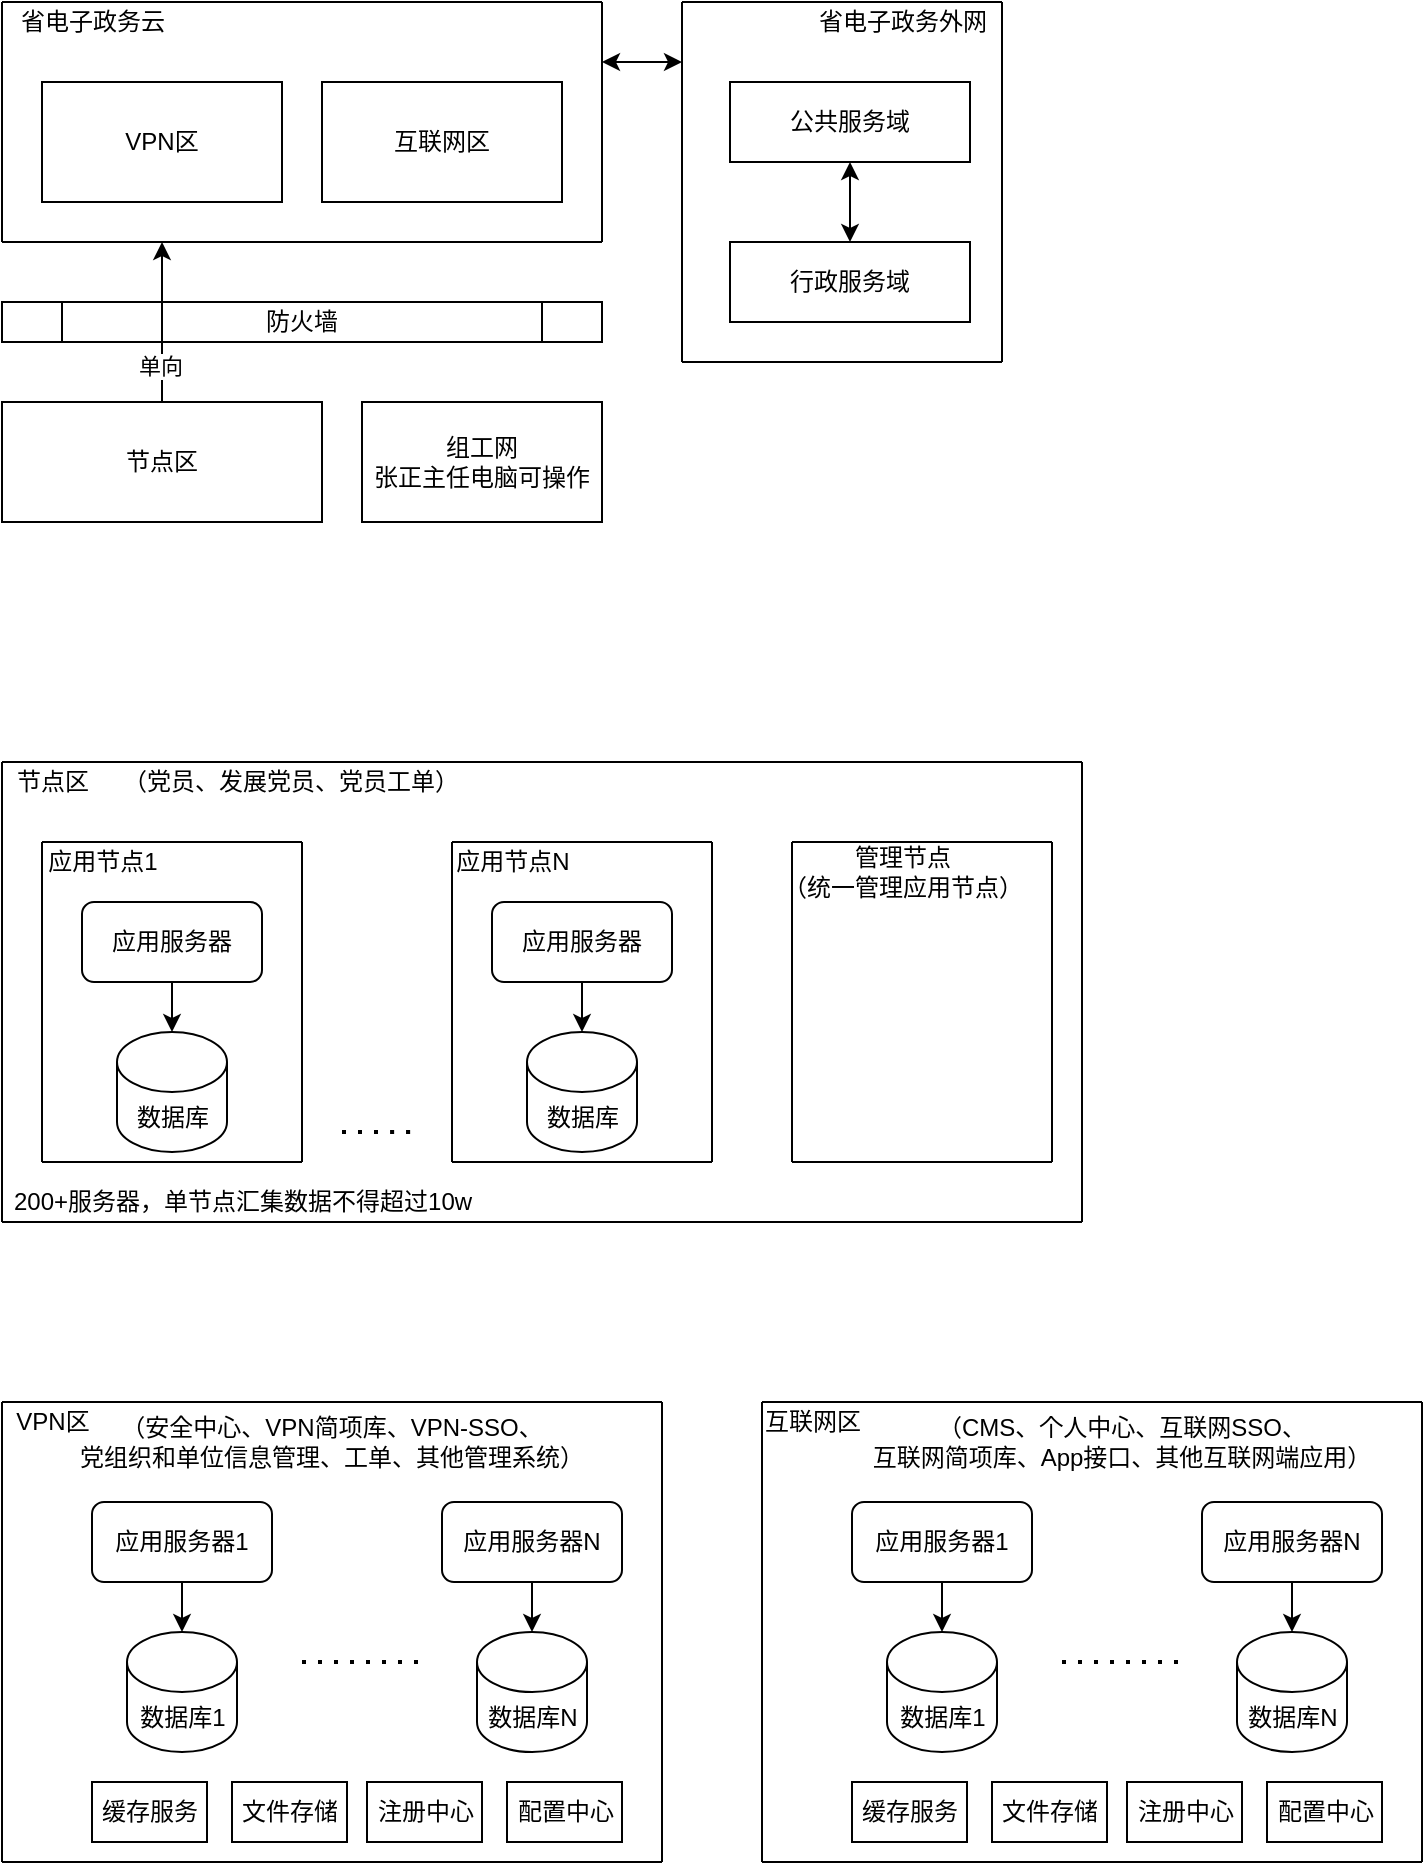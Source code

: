 <mxfile version="14.2.9" type="github">
  <diagram id="SYbEgcinNRKj9kmDJbq_" name="Page-1">
    <mxGraphModel dx="817" dy="430" grid="1" gridSize="10" guides="1" tooltips="1" connect="1" arrows="1" fold="1" page="1" pageScale="1" pageWidth="827" pageHeight="1169" math="0" shadow="0">
      <root>
        <mxCell id="0" />
        <mxCell id="1" parent="0" />
        <mxCell id="ao2a46Y-bcIXZqaaUjhU-2" value="VPN区" style="rounded=0;whiteSpace=wrap;html=1;" parent="1" vertex="1">
          <mxGeometry x="90" y="80" width="120" height="60" as="geometry" />
        </mxCell>
        <mxCell id="ao2a46Y-bcIXZqaaUjhU-3" value="互联网区" style="rounded=0;whiteSpace=wrap;html=1;" parent="1" vertex="1">
          <mxGeometry x="230" y="80" width="120" height="60" as="geometry" />
        </mxCell>
        <mxCell id="ao2a46Y-bcIXZqaaUjhU-4" value="节点区" style="rounded=0;whiteSpace=wrap;html=1;" parent="1" vertex="1">
          <mxGeometry x="70" y="240" width="160" height="60" as="geometry" />
        </mxCell>
        <mxCell id="ao2a46Y-bcIXZqaaUjhU-5" value="组工网&lt;br&gt;张正主任电脑可操作" style="rounded=0;whiteSpace=wrap;html=1;" parent="1" vertex="1">
          <mxGeometry x="250" y="240" width="120" height="60" as="geometry" />
        </mxCell>
        <mxCell id="ao2a46Y-bcIXZqaaUjhU-7" value="" style="endArrow=none;html=1;" parent="1" edge="1">
          <mxGeometry width="50" height="50" relative="1" as="geometry">
            <mxPoint x="70" y="160" as="sourcePoint" />
            <mxPoint x="70" y="40" as="targetPoint" />
          </mxGeometry>
        </mxCell>
        <mxCell id="ao2a46Y-bcIXZqaaUjhU-8" value="" style="endArrow=none;html=1;" parent="1" edge="1">
          <mxGeometry width="50" height="50" relative="1" as="geometry">
            <mxPoint x="70" y="160" as="sourcePoint" />
            <mxPoint x="370" y="160" as="targetPoint" />
          </mxGeometry>
        </mxCell>
        <mxCell id="ao2a46Y-bcIXZqaaUjhU-9" value="" style="endArrow=none;html=1;" parent="1" edge="1">
          <mxGeometry width="50" height="50" relative="1" as="geometry">
            <mxPoint x="70" y="40" as="sourcePoint" />
            <mxPoint x="370" y="40" as="targetPoint" />
          </mxGeometry>
        </mxCell>
        <mxCell id="ao2a46Y-bcIXZqaaUjhU-10" value="" style="endArrow=none;html=1;" parent="1" edge="1">
          <mxGeometry width="50" height="50" relative="1" as="geometry">
            <mxPoint x="370" y="160" as="sourcePoint" />
            <mxPoint x="370" y="40" as="targetPoint" />
          </mxGeometry>
        </mxCell>
        <mxCell id="ao2a46Y-bcIXZqaaUjhU-11" value="省电子政务云" style="text;html=1;align=center;verticalAlign=middle;resizable=0;points=[];autosize=1;" parent="1" vertex="1">
          <mxGeometry x="70" y="40" width="90" height="20" as="geometry" />
        </mxCell>
        <mxCell id="ao2a46Y-bcIXZqaaUjhU-12" value="防火墙" style="shape=process;whiteSpace=wrap;html=1;backgroundOutline=1;" parent="1" vertex="1">
          <mxGeometry x="70" y="190" width="300" height="20" as="geometry" />
        </mxCell>
        <mxCell id="ao2a46Y-bcIXZqaaUjhU-13" value="" style="endArrow=classic;html=1;exitX=0.5;exitY=0;exitDx=0;exitDy=0;" parent="1" source="ao2a46Y-bcIXZqaaUjhU-4" edge="1">
          <mxGeometry width="50" height="50" relative="1" as="geometry">
            <mxPoint x="280" y="210" as="sourcePoint" />
            <mxPoint x="150" y="160" as="targetPoint" />
          </mxGeometry>
        </mxCell>
        <mxCell id="ao2a46Y-bcIXZqaaUjhU-14" value="单向" style="edgeLabel;html=1;align=center;verticalAlign=middle;resizable=0;points=[];" parent="ao2a46Y-bcIXZqaaUjhU-13" vertex="1" connectable="0">
          <mxGeometry x="-0.543" y="1" relative="1" as="geometry">
            <mxPoint as="offset" />
          </mxGeometry>
        </mxCell>
        <mxCell id="ao2a46Y-bcIXZqaaUjhU-15" value="公共服务域" style="rounded=0;whiteSpace=wrap;html=1;" parent="1" vertex="1">
          <mxGeometry x="434" y="80" width="120" height="40" as="geometry" />
        </mxCell>
        <mxCell id="ao2a46Y-bcIXZqaaUjhU-16" value="行政服务域" style="rounded=0;whiteSpace=wrap;html=1;" parent="1" vertex="1">
          <mxGeometry x="434" y="160" width="120" height="40" as="geometry" />
        </mxCell>
        <mxCell id="ao2a46Y-bcIXZqaaUjhU-19" value="" style="endArrow=none;html=1;" parent="1" edge="1">
          <mxGeometry width="50" height="50" relative="1" as="geometry">
            <mxPoint x="410" y="220" as="sourcePoint" />
            <mxPoint x="410" y="40" as="targetPoint" />
          </mxGeometry>
        </mxCell>
        <mxCell id="ao2a46Y-bcIXZqaaUjhU-20" value="" style="endArrow=none;html=1;" parent="1" edge="1">
          <mxGeometry width="50" height="50" relative="1" as="geometry">
            <mxPoint x="570" y="220" as="sourcePoint" />
            <mxPoint x="570" y="40" as="targetPoint" />
          </mxGeometry>
        </mxCell>
        <mxCell id="ao2a46Y-bcIXZqaaUjhU-21" value="" style="endArrow=classic;startArrow=classic;html=1;entryX=0.5;entryY=1;entryDx=0;entryDy=0;" parent="1" source="ao2a46Y-bcIXZqaaUjhU-16" target="ao2a46Y-bcIXZqaaUjhU-15" edge="1">
          <mxGeometry width="50" height="50" relative="1" as="geometry">
            <mxPoint x="320" y="200" as="sourcePoint" />
            <mxPoint x="370" y="150" as="targetPoint" />
          </mxGeometry>
        </mxCell>
        <mxCell id="ao2a46Y-bcIXZqaaUjhU-24" value="" style="endArrow=none;html=1;" parent="1" edge="1">
          <mxGeometry width="50" height="50" relative="1" as="geometry">
            <mxPoint x="410" y="220" as="sourcePoint" />
            <mxPoint x="570" y="220" as="targetPoint" />
          </mxGeometry>
        </mxCell>
        <mxCell id="ao2a46Y-bcIXZqaaUjhU-25" value="" style="endArrow=none;html=1;" parent="1" edge="1">
          <mxGeometry width="50" height="50" relative="1" as="geometry">
            <mxPoint x="410" y="40" as="sourcePoint" />
            <mxPoint x="570" y="40" as="targetPoint" />
          </mxGeometry>
        </mxCell>
        <mxCell id="ao2a46Y-bcIXZqaaUjhU-26" value="省电子政务外网" style="text;html=1;align=center;verticalAlign=middle;resizable=0;points=[];autosize=1;" parent="1" vertex="1">
          <mxGeometry x="470" y="40" width="100" height="20" as="geometry" />
        </mxCell>
        <mxCell id="ao2a46Y-bcIXZqaaUjhU-27" value="" style="endArrow=classic;startArrow=classic;html=1;" parent="1" edge="1">
          <mxGeometry width="50" height="50" relative="1" as="geometry">
            <mxPoint x="370" y="70" as="sourcePoint" />
            <mxPoint x="410" y="70" as="targetPoint" />
          </mxGeometry>
        </mxCell>
        <mxCell id="ao2a46Y-bcIXZqaaUjhU-29" value="应用服务器" style="rounded=1;whiteSpace=wrap;html=1;" parent="1" vertex="1">
          <mxGeometry x="110" y="490" width="90" height="40" as="geometry" />
        </mxCell>
        <mxCell id="ao2a46Y-bcIXZqaaUjhU-33" value="数据库" style="shape=cylinder3;whiteSpace=wrap;html=1;boundedLbl=1;backgroundOutline=1;size=15;" parent="1" vertex="1">
          <mxGeometry x="127.5" y="555" width="55" height="60" as="geometry" />
        </mxCell>
        <mxCell id="ao2a46Y-bcIXZqaaUjhU-34" value="" style="endArrow=classic;html=1;exitX=0.5;exitY=1;exitDx=0;exitDy=0;" parent="1" source="ao2a46Y-bcIXZqaaUjhU-29" target="ao2a46Y-bcIXZqaaUjhU-33" edge="1">
          <mxGeometry width="50" height="50" relative="1" as="geometry">
            <mxPoint x="290" y="540" as="sourcePoint" />
            <mxPoint x="340" y="490" as="targetPoint" />
          </mxGeometry>
        </mxCell>
        <mxCell id="ao2a46Y-bcIXZqaaUjhU-35" value="" style="endArrow=none;html=1;" parent="1" edge="1">
          <mxGeometry width="50" height="50" relative="1" as="geometry">
            <mxPoint x="90" y="620" as="sourcePoint" />
            <mxPoint x="90" y="460" as="targetPoint" />
          </mxGeometry>
        </mxCell>
        <mxCell id="ao2a46Y-bcIXZqaaUjhU-36" value="" style="endArrow=none;html=1;" parent="1" edge="1">
          <mxGeometry width="50" height="50" relative="1" as="geometry">
            <mxPoint x="90" y="460" as="sourcePoint" />
            <mxPoint x="220" y="460" as="targetPoint" />
          </mxGeometry>
        </mxCell>
        <mxCell id="ao2a46Y-bcIXZqaaUjhU-37" value="" style="endArrow=none;html=1;" parent="1" edge="1">
          <mxGeometry width="50" height="50" relative="1" as="geometry">
            <mxPoint x="220" y="620" as="sourcePoint" />
            <mxPoint x="220" y="460" as="targetPoint" />
          </mxGeometry>
        </mxCell>
        <mxCell id="ao2a46Y-bcIXZqaaUjhU-38" value="" style="endArrow=none;html=1;" parent="1" edge="1">
          <mxGeometry width="50" height="50" relative="1" as="geometry">
            <mxPoint x="90" y="620" as="sourcePoint" />
            <mxPoint x="220" y="620" as="targetPoint" />
          </mxGeometry>
        </mxCell>
        <mxCell id="ao2a46Y-bcIXZqaaUjhU-39" value="应用节点1" style="text;html=1;align=center;verticalAlign=middle;resizable=0;points=[];autosize=1;" parent="1" vertex="1">
          <mxGeometry x="85" y="460" width="70" height="20" as="geometry" />
        </mxCell>
        <mxCell id="ao2a46Y-bcIXZqaaUjhU-40" value="应用服务器" style="rounded=1;whiteSpace=wrap;html=1;" parent="1" vertex="1">
          <mxGeometry x="315" y="490" width="90" height="40" as="geometry" />
        </mxCell>
        <mxCell id="ao2a46Y-bcIXZqaaUjhU-41" value="数据库" style="shape=cylinder3;whiteSpace=wrap;html=1;boundedLbl=1;backgroundOutline=1;size=15;" parent="1" vertex="1">
          <mxGeometry x="332.5" y="555" width="55" height="60" as="geometry" />
        </mxCell>
        <mxCell id="ao2a46Y-bcIXZqaaUjhU-42" value="" style="endArrow=classic;html=1;exitX=0.5;exitY=1;exitDx=0;exitDy=0;" parent="1" source="ao2a46Y-bcIXZqaaUjhU-40" target="ao2a46Y-bcIXZqaaUjhU-41" edge="1">
          <mxGeometry width="50" height="50" relative="1" as="geometry">
            <mxPoint x="495" y="540" as="sourcePoint" />
            <mxPoint x="545" y="490" as="targetPoint" />
          </mxGeometry>
        </mxCell>
        <mxCell id="ao2a46Y-bcIXZqaaUjhU-43" value="" style="endArrow=none;html=1;" parent="1" edge="1">
          <mxGeometry width="50" height="50" relative="1" as="geometry">
            <mxPoint x="295" y="620" as="sourcePoint" />
            <mxPoint x="295" y="460" as="targetPoint" />
          </mxGeometry>
        </mxCell>
        <mxCell id="ao2a46Y-bcIXZqaaUjhU-44" value="" style="endArrow=none;html=1;" parent="1" edge="1">
          <mxGeometry width="50" height="50" relative="1" as="geometry">
            <mxPoint x="295" y="460" as="sourcePoint" />
            <mxPoint x="425" y="460" as="targetPoint" />
          </mxGeometry>
        </mxCell>
        <mxCell id="ao2a46Y-bcIXZqaaUjhU-45" value="" style="endArrow=none;html=1;" parent="1" edge="1">
          <mxGeometry width="50" height="50" relative="1" as="geometry">
            <mxPoint x="425" y="620" as="sourcePoint" />
            <mxPoint x="425" y="460" as="targetPoint" />
          </mxGeometry>
        </mxCell>
        <mxCell id="ao2a46Y-bcIXZqaaUjhU-46" value="" style="endArrow=none;html=1;" parent="1" edge="1">
          <mxGeometry width="50" height="50" relative="1" as="geometry">
            <mxPoint x="295" y="620" as="sourcePoint" />
            <mxPoint x="425" y="620" as="targetPoint" />
          </mxGeometry>
        </mxCell>
        <mxCell id="ao2a46Y-bcIXZqaaUjhU-47" value="应用节点N" style="text;html=1;align=center;verticalAlign=middle;resizable=0;points=[];autosize=1;" parent="1" vertex="1">
          <mxGeometry x="290" y="460" width="70" height="20" as="geometry" />
        </mxCell>
        <mxCell id="ao2a46Y-bcIXZqaaUjhU-48" value="" style="endArrow=none;dashed=1;html=1;dashPattern=1 3;strokeWidth=2;" parent="1" edge="1">
          <mxGeometry width="50" height="50" relative="1" as="geometry">
            <mxPoint x="240" y="605" as="sourcePoint" />
            <mxPoint x="280" y="605" as="targetPoint" />
            <Array as="points">
              <mxPoint x="270" y="605" />
            </Array>
          </mxGeometry>
        </mxCell>
        <mxCell id="ao2a46Y-bcIXZqaaUjhU-49" value="" style="endArrow=none;html=1;" parent="1" edge="1">
          <mxGeometry width="50" height="50" relative="1" as="geometry">
            <mxPoint x="70" y="650" as="sourcePoint" />
            <mxPoint x="70" y="420" as="targetPoint" />
          </mxGeometry>
        </mxCell>
        <mxCell id="ao2a46Y-bcIXZqaaUjhU-50" value="" style="endArrow=none;html=1;" parent="1" edge="1">
          <mxGeometry width="50" height="50" relative="1" as="geometry">
            <mxPoint x="70" y="650" as="sourcePoint" />
            <mxPoint x="610" y="650" as="targetPoint" />
          </mxGeometry>
        </mxCell>
        <mxCell id="ao2a46Y-bcIXZqaaUjhU-51" value="" style="endArrow=none;html=1;" parent="1" edge="1">
          <mxGeometry width="50" height="50" relative="1" as="geometry">
            <mxPoint x="610" y="650" as="sourcePoint" />
            <mxPoint x="610" y="420" as="targetPoint" />
          </mxGeometry>
        </mxCell>
        <mxCell id="ao2a46Y-bcIXZqaaUjhU-52" value="" style="endArrow=none;html=1;" parent="1" edge="1">
          <mxGeometry width="50" height="50" relative="1" as="geometry">
            <mxPoint x="70" y="420" as="sourcePoint" />
            <mxPoint x="610" y="420" as="targetPoint" />
          </mxGeometry>
        </mxCell>
        <mxCell id="ao2a46Y-bcIXZqaaUjhU-53" value="节点区" style="text;html=1;align=center;verticalAlign=middle;resizable=0;points=[];autosize=1;" parent="1" vertex="1">
          <mxGeometry x="70" y="420" width="50" height="20" as="geometry" />
        </mxCell>
        <mxCell id="ao2a46Y-bcIXZqaaUjhU-54" value="（党员、发展党员、党员工单）" style="text;html=1;strokeColor=none;fillColor=none;align=center;verticalAlign=middle;whiteSpace=wrap;rounded=0;" parent="1" vertex="1">
          <mxGeometry x="127.5" y="420" width="172.5" height="20" as="geometry" />
        </mxCell>
        <mxCell id="ao2a46Y-bcIXZqaaUjhU-58" value="" style="endArrow=none;html=1;" parent="1" edge="1">
          <mxGeometry width="50" height="50" relative="1" as="geometry">
            <mxPoint x="465" y="620" as="sourcePoint" />
            <mxPoint x="465" y="460" as="targetPoint" />
          </mxGeometry>
        </mxCell>
        <mxCell id="ao2a46Y-bcIXZqaaUjhU-59" value="" style="endArrow=none;html=1;" parent="1" edge="1">
          <mxGeometry width="50" height="50" relative="1" as="geometry">
            <mxPoint x="465" y="460" as="sourcePoint" />
            <mxPoint x="595" y="460" as="targetPoint" />
          </mxGeometry>
        </mxCell>
        <mxCell id="ao2a46Y-bcIXZqaaUjhU-60" value="" style="endArrow=none;html=1;" parent="1" edge="1">
          <mxGeometry width="50" height="50" relative="1" as="geometry">
            <mxPoint x="595" y="620" as="sourcePoint" />
            <mxPoint x="595" y="460" as="targetPoint" />
          </mxGeometry>
        </mxCell>
        <mxCell id="ao2a46Y-bcIXZqaaUjhU-61" value="" style="endArrow=none;html=1;" parent="1" edge="1">
          <mxGeometry width="50" height="50" relative="1" as="geometry">
            <mxPoint x="465" y="620" as="sourcePoint" />
            <mxPoint x="595" y="620" as="targetPoint" />
          </mxGeometry>
        </mxCell>
        <mxCell id="ao2a46Y-bcIXZqaaUjhU-62" value="管理节点&lt;br&gt;（统一管理应用节点）" style="text;html=1;align=center;verticalAlign=middle;resizable=0;points=[];autosize=1;" parent="1" vertex="1">
          <mxGeometry x="450" y="460" width="140" height="30" as="geometry" />
        </mxCell>
        <mxCell id="ao2a46Y-bcIXZqaaUjhU-63" value="200+服务器，单节点汇集数据不得超过10w" style="text;html=1;align=center;verticalAlign=middle;resizable=0;points=[];autosize=1;" parent="1" vertex="1">
          <mxGeometry x="70" y="630" width="240" height="20" as="geometry" />
        </mxCell>
        <mxCell id="ao2a46Y-bcIXZqaaUjhU-64" value="应用服务器1" style="rounded=1;whiteSpace=wrap;html=1;" parent="1" vertex="1">
          <mxGeometry x="115" y="790" width="90" height="40" as="geometry" />
        </mxCell>
        <mxCell id="ao2a46Y-bcIXZqaaUjhU-65" value="数据库1" style="shape=cylinder3;whiteSpace=wrap;html=1;boundedLbl=1;backgroundOutline=1;size=15;" parent="1" vertex="1">
          <mxGeometry x="132.5" y="855" width="55" height="60" as="geometry" />
        </mxCell>
        <mxCell id="ao2a46Y-bcIXZqaaUjhU-66" value="" style="endArrow=classic;html=1;exitX=0.5;exitY=1;exitDx=0;exitDy=0;" parent="1" source="ao2a46Y-bcIXZqaaUjhU-64" target="ao2a46Y-bcIXZqaaUjhU-65" edge="1">
          <mxGeometry width="50" height="50" relative="1" as="geometry">
            <mxPoint x="295" y="840" as="sourcePoint" />
            <mxPoint x="345" y="790" as="targetPoint" />
          </mxGeometry>
        </mxCell>
        <mxCell id="ao2a46Y-bcIXZqaaUjhU-72" value="应用服务器N" style="rounded=1;whiteSpace=wrap;html=1;" parent="1" vertex="1">
          <mxGeometry x="290" y="790" width="90" height="40" as="geometry" />
        </mxCell>
        <mxCell id="ao2a46Y-bcIXZqaaUjhU-73" value="数据库N" style="shape=cylinder3;whiteSpace=wrap;html=1;boundedLbl=1;backgroundOutline=1;size=15;" parent="1" vertex="1">
          <mxGeometry x="307.5" y="855" width="55" height="60" as="geometry" />
        </mxCell>
        <mxCell id="ao2a46Y-bcIXZqaaUjhU-74" value="" style="endArrow=classic;html=1;exitX=0.5;exitY=1;exitDx=0;exitDy=0;" parent="1" source="ao2a46Y-bcIXZqaaUjhU-72" target="ao2a46Y-bcIXZqaaUjhU-73" edge="1">
          <mxGeometry width="50" height="50" relative="1" as="geometry">
            <mxPoint x="470" y="840" as="sourcePoint" />
            <mxPoint x="520" y="790" as="targetPoint" />
          </mxGeometry>
        </mxCell>
        <mxCell id="ao2a46Y-bcIXZqaaUjhU-81" value="" style="endArrow=none;html=1;" parent="1" edge="1">
          <mxGeometry width="50" height="50" relative="1" as="geometry">
            <mxPoint x="70" y="970" as="sourcePoint" />
            <mxPoint x="70" y="740" as="targetPoint" />
          </mxGeometry>
        </mxCell>
        <mxCell id="ao2a46Y-bcIXZqaaUjhU-82" value="" style="endArrow=none;html=1;" parent="1" edge="1">
          <mxGeometry width="50" height="50" relative="1" as="geometry">
            <mxPoint x="70" y="970" as="sourcePoint" />
            <mxPoint x="400" y="970" as="targetPoint" />
          </mxGeometry>
        </mxCell>
        <mxCell id="ao2a46Y-bcIXZqaaUjhU-83" value="" style="endArrow=none;html=1;" parent="1" edge="1">
          <mxGeometry width="50" height="50" relative="1" as="geometry">
            <mxPoint x="400" y="970" as="sourcePoint" />
            <mxPoint x="400" y="740" as="targetPoint" />
          </mxGeometry>
        </mxCell>
        <mxCell id="ao2a46Y-bcIXZqaaUjhU-84" value="" style="endArrow=none;html=1;" parent="1" edge="1">
          <mxGeometry width="50" height="50" relative="1" as="geometry">
            <mxPoint x="70" y="740" as="sourcePoint" />
            <mxPoint x="400" y="740" as="targetPoint" />
          </mxGeometry>
        </mxCell>
        <mxCell id="ao2a46Y-bcIXZqaaUjhU-85" value="VPN区" style="text;html=1;align=center;verticalAlign=middle;resizable=0;points=[];autosize=1;" parent="1" vertex="1">
          <mxGeometry x="70" y="740" width="50" height="20" as="geometry" />
        </mxCell>
        <mxCell id="ao2a46Y-bcIXZqaaUjhU-86" value="（安全中心、VPN简项库、VPN-SSO、&lt;br&gt;党组织和单位信息管理、工单、其他管理系统）" style="text;html=1;strokeColor=none;fillColor=none;align=center;verticalAlign=middle;whiteSpace=wrap;rounded=0;" parent="1" vertex="1">
          <mxGeometry x="100" y="750" width="270" height="20" as="geometry" />
        </mxCell>
        <mxCell id="ao2a46Y-bcIXZqaaUjhU-93" value="" style="endArrow=none;dashed=1;html=1;dashPattern=1 3;strokeWidth=2;" parent="1" edge="1">
          <mxGeometry width="50" height="50" relative="1" as="geometry">
            <mxPoint x="220" y="870" as="sourcePoint" />
            <mxPoint x="280" y="870" as="targetPoint" />
          </mxGeometry>
        </mxCell>
        <mxCell id="ao2a46Y-bcIXZqaaUjhU-94" value="缓存服务" style="rounded=0;whiteSpace=wrap;html=1;" parent="1" vertex="1">
          <mxGeometry x="115" y="930" width="57.5" height="30" as="geometry" />
        </mxCell>
        <mxCell id="ao2a46Y-bcIXZqaaUjhU-95" value="文件存储" style="rounded=0;whiteSpace=wrap;html=1;" parent="1" vertex="1">
          <mxGeometry x="185" y="930" width="57.5" height="30" as="geometry" />
        </mxCell>
        <mxCell id="ao2a46Y-bcIXZqaaUjhU-96" value="注册中心" style="rounded=0;whiteSpace=wrap;html=1;" parent="1" vertex="1">
          <mxGeometry x="252.5" y="930" width="57.5" height="30" as="geometry" />
        </mxCell>
        <mxCell id="ao2a46Y-bcIXZqaaUjhU-97" value="配置中心" style="rounded=0;whiteSpace=wrap;html=1;" parent="1" vertex="1">
          <mxGeometry x="322.5" y="930" width="57.5" height="30" as="geometry" />
        </mxCell>
        <mxCell id="ao2a46Y-bcIXZqaaUjhU-98" value="应用服务器1" style="rounded=1;whiteSpace=wrap;html=1;" parent="1" vertex="1">
          <mxGeometry x="495" y="790" width="90" height="40" as="geometry" />
        </mxCell>
        <mxCell id="ao2a46Y-bcIXZqaaUjhU-99" value="数据库1" style="shape=cylinder3;whiteSpace=wrap;html=1;boundedLbl=1;backgroundOutline=1;size=15;" parent="1" vertex="1">
          <mxGeometry x="512.5" y="855" width="55" height="60" as="geometry" />
        </mxCell>
        <mxCell id="ao2a46Y-bcIXZqaaUjhU-100" value="" style="endArrow=classic;html=1;exitX=0.5;exitY=1;exitDx=0;exitDy=0;" parent="1" source="ao2a46Y-bcIXZqaaUjhU-98" target="ao2a46Y-bcIXZqaaUjhU-99" edge="1">
          <mxGeometry width="50" height="50" relative="1" as="geometry">
            <mxPoint x="675" y="840" as="sourcePoint" />
            <mxPoint x="725" y="790" as="targetPoint" />
          </mxGeometry>
        </mxCell>
        <mxCell id="ao2a46Y-bcIXZqaaUjhU-101" value="应用服务器N" style="rounded=1;whiteSpace=wrap;html=1;" parent="1" vertex="1">
          <mxGeometry x="670" y="790" width="90" height="40" as="geometry" />
        </mxCell>
        <mxCell id="ao2a46Y-bcIXZqaaUjhU-102" value="数据库N" style="shape=cylinder3;whiteSpace=wrap;html=1;boundedLbl=1;backgroundOutline=1;size=15;" parent="1" vertex="1">
          <mxGeometry x="687.5" y="855" width="55" height="60" as="geometry" />
        </mxCell>
        <mxCell id="ao2a46Y-bcIXZqaaUjhU-103" value="" style="endArrow=classic;html=1;exitX=0.5;exitY=1;exitDx=0;exitDy=0;" parent="1" source="ao2a46Y-bcIXZqaaUjhU-101" target="ao2a46Y-bcIXZqaaUjhU-102" edge="1">
          <mxGeometry width="50" height="50" relative="1" as="geometry">
            <mxPoint x="850" y="840" as="sourcePoint" />
            <mxPoint x="900" y="790" as="targetPoint" />
          </mxGeometry>
        </mxCell>
        <mxCell id="ao2a46Y-bcIXZqaaUjhU-104" value="" style="endArrow=none;html=1;" parent="1" edge="1">
          <mxGeometry width="50" height="50" relative="1" as="geometry">
            <mxPoint x="450" y="970" as="sourcePoint" />
            <mxPoint x="450" y="740" as="targetPoint" />
          </mxGeometry>
        </mxCell>
        <mxCell id="ao2a46Y-bcIXZqaaUjhU-105" value="" style="endArrow=none;html=1;" parent="1" edge="1">
          <mxGeometry width="50" height="50" relative="1" as="geometry">
            <mxPoint x="450" y="970" as="sourcePoint" />
            <mxPoint x="780" y="970" as="targetPoint" />
          </mxGeometry>
        </mxCell>
        <mxCell id="ao2a46Y-bcIXZqaaUjhU-106" value="" style="endArrow=none;html=1;" parent="1" edge="1">
          <mxGeometry width="50" height="50" relative="1" as="geometry">
            <mxPoint x="780" y="970" as="sourcePoint" />
            <mxPoint x="780" y="740" as="targetPoint" />
          </mxGeometry>
        </mxCell>
        <mxCell id="ao2a46Y-bcIXZqaaUjhU-107" value="" style="endArrow=none;html=1;" parent="1" edge="1">
          <mxGeometry width="50" height="50" relative="1" as="geometry">
            <mxPoint x="450" y="740" as="sourcePoint" />
            <mxPoint x="780" y="740" as="targetPoint" />
          </mxGeometry>
        </mxCell>
        <mxCell id="ao2a46Y-bcIXZqaaUjhU-108" value="互联网区" style="text;html=1;align=center;verticalAlign=middle;resizable=0;points=[];autosize=1;" parent="1" vertex="1">
          <mxGeometry x="445" y="740" width="60" height="20" as="geometry" />
        </mxCell>
        <mxCell id="ao2a46Y-bcIXZqaaUjhU-109" value="（CMS、个人中心、互联网SSO、&lt;br&gt;互联网简项库、App接口、其他互联网端应用）" style="text;html=1;strokeColor=none;fillColor=none;align=center;verticalAlign=middle;whiteSpace=wrap;rounded=0;" parent="1" vertex="1">
          <mxGeometry x="500" y="755" width="260" height="10" as="geometry" />
        </mxCell>
        <mxCell id="ao2a46Y-bcIXZqaaUjhU-110" value="" style="endArrow=none;dashed=1;html=1;dashPattern=1 3;strokeWidth=2;" parent="1" edge="1">
          <mxGeometry width="50" height="50" relative="1" as="geometry">
            <mxPoint x="600" y="870" as="sourcePoint" />
            <mxPoint x="660" y="870" as="targetPoint" />
          </mxGeometry>
        </mxCell>
        <mxCell id="ao2a46Y-bcIXZqaaUjhU-111" value="缓存服务" style="rounded=0;whiteSpace=wrap;html=1;" parent="1" vertex="1">
          <mxGeometry x="495" y="930" width="57.5" height="30" as="geometry" />
        </mxCell>
        <mxCell id="ao2a46Y-bcIXZqaaUjhU-112" value="文件存储" style="rounded=0;whiteSpace=wrap;html=1;" parent="1" vertex="1">
          <mxGeometry x="565" y="930" width="57.5" height="30" as="geometry" />
        </mxCell>
        <mxCell id="ao2a46Y-bcIXZqaaUjhU-113" value="注册中心" style="rounded=0;whiteSpace=wrap;html=1;" parent="1" vertex="1">
          <mxGeometry x="632.5" y="930" width="57.5" height="30" as="geometry" />
        </mxCell>
        <mxCell id="ao2a46Y-bcIXZqaaUjhU-114" value="配置中心" style="rounded=0;whiteSpace=wrap;html=1;" parent="1" vertex="1">
          <mxGeometry x="702.5" y="930" width="57.5" height="30" as="geometry" />
        </mxCell>
      </root>
    </mxGraphModel>
  </diagram>
</mxfile>
